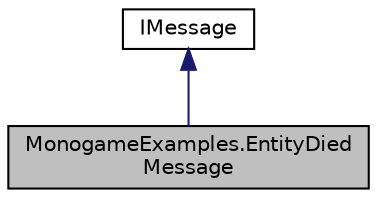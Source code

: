 digraph "MonogameExamples.EntityDiedMessage"
{
 // LATEX_PDF_SIZE
  edge [fontname="Helvetica",fontsize="10",labelfontname="Helvetica",labelfontsize="10"];
  node [fontname="Helvetica",fontsize="10",shape=record];
  Node1 [label="MonogameExamples.EntityDied\lMessage",height=0.2,width=0.4,color="black", fillcolor="grey75", style="filled", fontcolor="black",tooltip="Messages that given Entity has died. Implements the IMessage interface for use with the MessageBus."];
  Node2 -> Node1 [dir="back",color="midnightblue",fontsize="10",style="solid",fontname="Helvetica"];
  Node2 [label="IMessage",height=0.2,width=0.4,color="black", fillcolor="white", style="filled",URL="$interfaceMonogameExamples_1_1IMessage.html",tooltip="Represents a message that can be published and subscribed to."];
}
